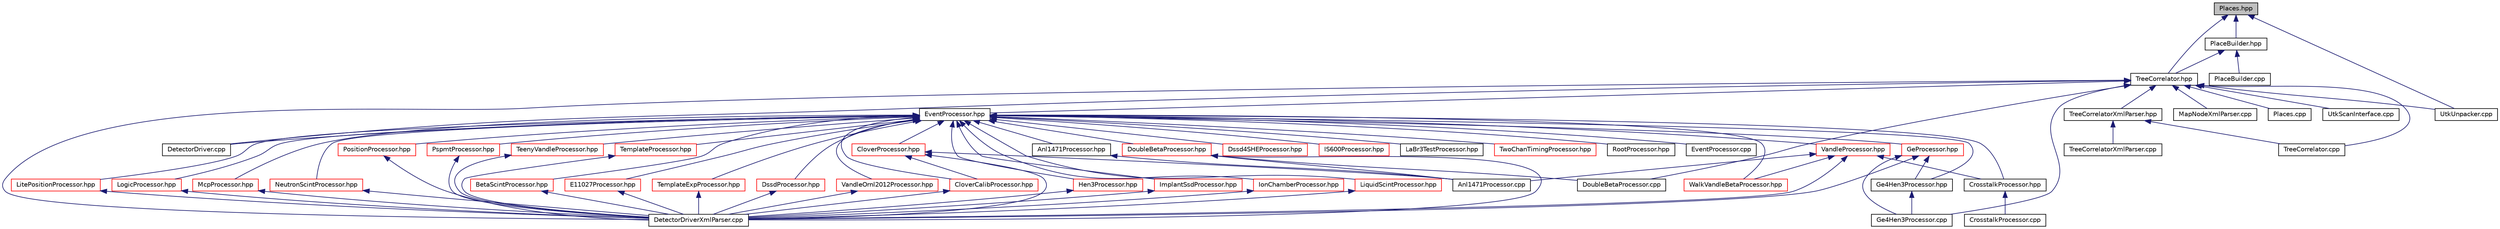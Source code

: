 digraph "Places.hpp"
{
  edge [fontname="Helvetica",fontsize="10",labelfontname="Helvetica",labelfontsize="10"];
  node [fontname="Helvetica",fontsize="10",shape=record];
  Node1 [label="Places.hpp",height=0.2,width=0.4,color="black", fillcolor="grey75", style="filled", fontcolor="black"];
  Node1 -> Node2 [dir="back",color="midnightblue",fontsize="10",style="solid",fontname="Helvetica"];
  Node2 [label="PlaceBuilder.hpp",height=0.2,width=0.4,color="black", fillcolor="white", style="filled",URL="$db/dc4/_place_builder_8hpp.html",tooltip="Defines the various places for the TreeCorrelator. "];
  Node2 -> Node3 [dir="back",color="midnightblue",fontsize="10",style="solid",fontname="Helvetica"];
  Node3 [label="TreeCorrelator.hpp",height=0.2,width=0.4,color="black", fillcolor="white", style="filled",URL="$d6/ded/_tree_correlator_8hpp.html",tooltip="A class to handle complex correlations between various processors. "];
  Node3 -> Node4 [dir="back",color="midnightblue",fontsize="10",style="solid",fontname="Helvetica"];
  Node4 [label="TreeCorrelatorXmlParser.hpp",height=0.2,width=0.4,color="black", fillcolor="white", style="filled",URL="$d2/dfd/_tree_correlator_xml_parser_8hpp.html",tooltip="Class that handles parsing the TreeCorrelator node. "];
  Node4 -> Node5 [dir="back",color="midnightblue",fontsize="10",style="solid",fontname="Helvetica"];
  Node5 [label="TreeCorrelator.cpp",height=0.2,width=0.4,color="black", fillcolor="white", style="filled",URL="$d3/d8d/_tree_correlator_8cpp.html",tooltip="A class to handle complex correlations between various processors. "];
  Node4 -> Node6 [dir="back",color="midnightblue",fontsize="10",style="solid",fontname="Helvetica"];
  Node6 [label="TreeCorrelatorXmlParser.cpp",height=0.2,width=0.4,color="black", fillcolor="white", style="filled",URL="$d5/dd1/_tree_correlator_xml_parser_8cpp.html",tooltip="Class that handles parsing the TreeCorrelator node. "];
  Node3 -> Node7 [dir="back",color="midnightblue",fontsize="10",style="solid",fontname="Helvetica"];
  Node7 [label="DetectorDriver.cpp",height=0.2,width=0.4,color="black", fillcolor="white", style="filled",URL="$d4/df5/_detector_driver_8cpp.html",tooltip="Main driver for event processing. "];
  Node3 -> Node8 [dir="back",color="midnightblue",fontsize="10",style="solid",fontname="Helvetica"];
  Node8 [label="DetectorDriverXmlParser.cpp",height=0.2,width=0.4,color="black", fillcolor="white", style="filled",URL="$dc/d67/_detector_driver_xml_parser_8cpp.html",tooltip="Class to parse the DetectorDriver node. "];
  Node3 -> Node9 [dir="back",color="midnightblue",fontsize="10",style="solid",fontname="Helvetica"];
  Node9 [label="MapNodeXmlParser.cpp",height=0.2,width=0.4,color="black", fillcolor="white", style="filled",URL="$d2/d62/_map_node_xml_parser_8cpp.html",tooltip="Class to parse the Map node in the utkscan configuration file. "];
  Node3 -> Node10 [dir="back",color="midnightblue",fontsize="10",style="solid",fontname="Helvetica"];
  Node10 [label="Places.cpp",height=0.2,width=0.4,color="black", fillcolor="white", style="filled",URL="$d4/d31/_places_8cpp.html",tooltip="Defines the various places for the TreeCorrelator. "];
  Node3 -> Node5 [dir="back",color="midnightblue",fontsize="10",style="solid",fontname="Helvetica"];
  Node3 -> Node11 [dir="back",color="midnightblue",fontsize="10",style="solid",fontname="Helvetica"];
  Node11 [label="UtkScanInterface.cpp",height=0.2,width=0.4,color="black", fillcolor="white", style="filled",URL="$d6/d72/_utk_scan_interface_8cpp.html",tooltip="Derived class handling the interface with utkscan. "];
  Node3 -> Node12 [dir="back",color="midnightblue",fontsize="10",style="solid",fontname="Helvetica"];
  Node12 [label="UtkUnpacker.cpp",height=0.2,width=0.4,color="black", fillcolor="white", style="filled",URL="$df/d40/_utk_unpacker_8cpp.html",tooltip="A child of the Unpacker class that is used to replace some of the functionality of the PixieStd..."];
  Node3 -> Node13 [dir="back",color="midnightblue",fontsize="10",style="solid",fontname="Helvetica"];
  Node13 [label="Ge4Hen3Processor.cpp",height=0.2,width=0.4,color="black", fillcolor="white", style="filled",URL="$d7/d18/_ge4_hen3_processor_8cpp.html"];
  Node3 -> Node14 [dir="back",color="midnightblue",fontsize="10",style="solid",fontname="Helvetica"];
  Node14 [label="EventProcessor.hpp",height=0.2,width=0.4,color="black", fillcolor="white", style="filled",URL="$da/dd1/_event_processor_8hpp.html",tooltip="Generic event processor. "];
  Node14 -> Node7 [dir="back",color="midnightblue",fontsize="10",style="solid",fontname="Helvetica"];
  Node14 -> Node15 [dir="back",color="midnightblue",fontsize="10",style="solid",fontname="Helvetica"];
  Node15 [label="Anl1471Processor.hpp",height=0.2,width=0.4,color="black", fillcolor="white", style="filled",URL="$da/d27/_anl1471_processor_8hpp.html",tooltip="A class to process data from ANL1471 experiment using VANDLE. "];
  Node15 -> Node16 [dir="back",color="midnightblue",fontsize="10",style="solid",fontname="Helvetica"];
  Node16 [label="Anl1471Processor.cpp",height=0.2,width=0.4,color="black", fillcolor="white", style="filled",URL="$d6/df5/_anl1471_processor_8cpp.html",tooltip="A class to process data from ANL1471 experiment using VANDLE. "];
  Node14 -> Node17 [dir="back",color="midnightblue",fontsize="10",style="solid",fontname="Helvetica"];
  Node17 [label="CrosstalkProcessor.hpp",height=0.2,width=0.4,color="black", fillcolor="white", style="filled",URL="$dc/d3f/_crosstalk_processor_8hpp.html",tooltip="A Crosstalk class to be used to build others. "];
  Node17 -> Node18 [dir="back",color="midnightblue",fontsize="10",style="solid",fontname="Helvetica"];
  Node18 [label="CrosstalkProcessor.cpp",height=0.2,width=0.4,color="black", fillcolor="white", style="filled",URL="$d9/d45/_crosstalk_processor_8cpp.html",tooltip="A Template processor class that can be used to build your own. "];
  Node14 -> Node19 [dir="back",color="midnightblue",fontsize="10",style="solid",fontname="Helvetica"];
  Node19 [label="Dssd4SHEProcessor.hpp",height=0.2,width=0.4,color="red", fillcolor="white", style="filled",URL="$d0/d02/_dssd4_s_h_e_processor_8hpp.html"];
  Node14 -> Node20 [dir="back",color="midnightblue",fontsize="10",style="solid",fontname="Helvetica"];
  Node20 [label="E11027Processor.hpp",height=0.2,width=0.4,color="red", fillcolor="white", style="filled",URL="$d7/d0a/_e11027_processor_8hpp.html",tooltip="Class that handles outputting MONA-LISA-SWEEPER timestamps from the E11027 experiment conducted at NS..."];
  Node20 -> Node8 [dir="back",color="midnightblue",fontsize="10",style="solid",fontname="Helvetica"];
  Node14 -> Node21 [dir="back",color="midnightblue",fontsize="10",style="solid",fontname="Helvetica"];
  Node21 [label="Ge4Hen3Processor.hpp",height=0.2,width=0.4,color="black", fillcolor="white", style="filled",URL="$d8/d6d/_ge4_hen3_processor_8hpp.html"];
  Node21 -> Node13 [dir="back",color="midnightblue",fontsize="10",style="solid",fontname="Helvetica"];
  Node14 -> Node22 [dir="back",color="midnightblue",fontsize="10",style="solid",fontname="Helvetica"];
  Node22 [label="IS600Processor.hpp",height=0.2,width=0.4,color="red", fillcolor="white", style="filled",URL="$d6/d40/_i_s600_processor_8hpp.html",tooltip="A class to process data from ISOLDE 599 and 600 experiments using VANDLE. "];
  Node14 -> Node23 [dir="back",color="midnightblue",fontsize="10",style="solid",fontname="Helvetica"];
  Node23 [label="LaBr3TestProcessor.hpp",height=0.2,width=0.4,color="black", fillcolor="white", style="filled",URL="$da/da1/_la_br3_test_processor_8hpp.html",tooltip="A Labr3Test class to be used to build others. "];
  Node14 -> Node24 [dir="back",color="midnightblue",fontsize="10",style="solid",fontname="Helvetica"];
  Node24 [label="TemplateExpProcessor.hpp",height=0.2,width=0.4,color="red", fillcolor="white", style="filled",URL="$df/d0b/_template_exp_processor_8hpp.html",tooltip="Example class for experiment specific setups. "];
  Node24 -> Node8 [dir="back",color="midnightblue",fontsize="10",style="solid",fontname="Helvetica"];
  Node14 -> Node25 [dir="back",color="midnightblue",fontsize="10",style="solid",fontname="Helvetica"];
  Node25 [label="TwoChanTimingProcessor.hpp",height=0.2,width=0.4,color="red", fillcolor="white", style="filled",URL="$d5/d5a/_two_chan_timing_processor_8hpp.html",tooltip="Class to perform simple two channel timing experiments. "];
  Node14 -> Node26 [dir="back",color="midnightblue",fontsize="10",style="solid",fontname="Helvetica"];
  Node26 [label="VandleOrnl2012Processor.hpp",height=0.2,width=0.4,color="red", fillcolor="white", style="filled",URL="$d7/de9/_vandle_ornl2012_processor_8hpp.html",tooltip="A class to process data from the LeRIBSS 2012 campaign. "];
  Node26 -> Node8 [dir="back",color="midnightblue",fontsize="10",style="solid",fontname="Helvetica"];
  Node14 -> Node27 [dir="back",color="midnightblue",fontsize="10",style="solid",fontname="Helvetica"];
  Node27 [label="WalkVandleBetaProcessor.hpp",height=0.2,width=0.4,color="red", fillcolor="white", style="filled",URL="$dd/dc1/_walk_vandle_beta_processor_8hpp.html",tooltip="A class to determine the walk between Vandle and the LeRIBSS betas. "];
  Node14 -> Node28 [dir="back",color="midnightblue",fontsize="10",style="solid",fontname="Helvetica"];
  Node28 [label="BetaScintProcessor.hpp",height=0.2,width=0.4,color="red", fillcolor="white", style="filled",URL="$d4/d2a/_beta_scint_processor_8hpp.html"];
  Node28 -> Node8 [dir="back",color="midnightblue",fontsize="10",style="solid",fontname="Helvetica"];
  Node14 -> Node29 [dir="back",color="midnightblue",fontsize="10",style="solid",fontname="Helvetica"];
  Node29 [label="CloverCalibProcessor.hpp",height=0.2,width=0.4,color="red", fillcolor="white", style="filled",URL="$de/d51/_clover_calib_processor_8hpp.html",tooltip="Processor for germanium detectors - calibration. "];
  Node29 -> Node8 [dir="back",color="midnightblue",fontsize="10",style="solid",fontname="Helvetica"];
  Node14 -> Node30 [dir="back",color="midnightblue",fontsize="10",style="solid",fontname="Helvetica"];
  Node30 [label="CloverProcessor.hpp",height=0.2,width=0.4,color="red", fillcolor="white", style="filled",URL="$d0/de3/_clover_processor_8hpp.html",tooltip="Processor for Clovers. "];
  Node30 -> Node8 [dir="back",color="midnightblue",fontsize="10",style="solid",fontname="Helvetica"];
  Node30 -> Node16 [dir="back",color="midnightblue",fontsize="10",style="solid",fontname="Helvetica"];
  Node30 -> Node29 [dir="back",color="midnightblue",fontsize="10",style="solid",fontname="Helvetica"];
  Node14 -> Node31 [dir="back",color="midnightblue",fontsize="10",style="solid",fontname="Helvetica"];
  Node31 [label="DoubleBetaProcessor.hpp",height=0.2,width=0.4,color="red", fillcolor="white", style="filled",URL="$d7/da5/_double_beta_processor_8hpp.html",tooltip="A Template class to be used to build others. "];
  Node31 -> Node8 [dir="back",color="midnightblue",fontsize="10",style="solid",fontname="Helvetica"];
  Node31 -> Node16 [dir="back",color="midnightblue",fontsize="10",style="solid",fontname="Helvetica"];
  Node31 -> Node32 [dir="back",color="midnightblue",fontsize="10",style="solid",fontname="Helvetica"];
  Node32 [label="DoubleBetaProcessor.cpp",height=0.2,width=0.4,color="black", fillcolor="white", style="filled",URL="$d6/d1f/_double_beta_processor_8cpp.html",tooltip="A DoubleBeta processor class that can be used to analyze double beta detectors. "];
  Node14 -> Node33 [dir="back",color="midnightblue",fontsize="10",style="solid",fontname="Helvetica"];
  Node33 [label="DssdProcessor.hpp",height=0.2,width=0.4,color="red", fillcolor="white", style="filled",URL="$d6/d2c/_dssd_processor_8hpp.html",tooltip="Header file for DSSD analysis. "];
  Node33 -> Node8 [dir="back",color="midnightblue",fontsize="10",style="solid",fontname="Helvetica"];
  Node14 -> Node34 [dir="back",color="midnightblue",fontsize="10",style="solid",fontname="Helvetica"];
  Node34 [label="GeProcessor.hpp",height=0.2,width=0.4,color="red", fillcolor="white", style="filled",URL="$d5/d18/_ge_processor_8hpp.html",tooltip="Processor for germanium detectors. "];
  Node34 -> Node8 [dir="back",color="midnightblue",fontsize="10",style="solid",fontname="Helvetica"];
  Node34 -> Node21 [dir="back",color="midnightblue",fontsize="10",style="solid",fontname="Helvetica"];
  Node34 -> Node13 [dir="back",color="midnightblue",fontsize="10",style="solid",fontname="Helvetica"];
  Node14 -> Node35 [dir="back",color="midnightblue",fontsize="10",style="solid",fontname="Helvetica"];
  Node35 [label="Hen3Processor.hpp",height=0.2,width=0.4,color="red", fillcolor="white", style="filled",URL="$d5/d84/_hen3_processor_8hpp.html"];
  Node35 -> Node8 [dir="back",color="midnightblue",fontsize="10",style="solid",fontname="Helvetica"];
  Node14 -> Node36 [dir="back",color="midnightblue",fontsize="10",style="solid",fontname="Helvetica"];
  Node36 [label="ImplantSsdProcessor.hpp",height=0.2,width=0.4,color="red", fillcolor="white", style="filled",URL="$d7/d7f/_implant_ssd_processor_8hpp.html",tooltip="Header file for an SSD detector for implantation and correlation. "];
  Node36 -> Node8 [dir="back",color="midnightblue",fontsize="10",style="solid",fontname="Helvetica"];
  Node14 -> Node37 [dir="back",color="midnightblue",fontsize="10",style="solid",fontname="Helvetica"];
  Node37 [label="IonChamberProcessor.hpp",height=0.2,width=0.4,color="red", fillcolor="white", style="filled",URL="$d1/dd9/_ion_chamber_processor_8hpp.html",tooltip="Processor for ion chamber. "];
  Node37 -> Node8 [dir="back",color="midnightblue",fontsize="10",style="solid",fontname="Helvetica"];
  Node14 -> Node38 [dir="back",color="midnightblue",fontsize="10",style="solid",fontname="Helvetica"];
  Node38 [label="LiquidScintProcessor.hpp",height=0.2,width=0.4,color="red", fillcolor="white", style="filled",URL="$d9/d56/_liquid_scint_processor_8hpp.html"];
  Node38 -> Node8 [dir="back",color="midnightblue",fontsize="10",style="solid",fontname="Helvetica"];
  Node14 -> Node39 [dir="back",color="midnightblue",fontsize="10",style="solid",fontname="Helvetica"];
  Node39 [label="LitePositionProcessor.hpp",height=0.2,width=0.4,color="red", fillcolor="white", style="filled",URL="$d4/dbd/_lite_position_processor_8hpp.html",tooltip="Handle QDCs for the position sensitive detector, a minimal number of spectra are created. "];
  Node39 -> Node8 [dir="back",color="midnightblue",fontsize="10",style="solid",fontname="Helvetica"];
  Node14 -> Node40 [dir="back",color="midnightblue",fontsize="10",style="solid",fontname="Helvetica"];
  Node40 [label="LogicProcessor.hpp",height=0.2,width=0.4,color="red", fillcolor="white", style="filled",URL="$dc/d7e/_logic_processor_8hpp.html",tooltip="Class to handle logic signals derived originally from MTC processor. "];
  Node40 -> Node8 [dir="back",color="midnightblue",fontsize="10",style="solid",fontname="Helvetica"];
  Node14 -> Node41 [dir="back",color="midnightblue",fontsize="10",style="solid",fontname="Helvetica"];
  Node41 [label="McpProcessor.hpp",height=0.2,width=0.4,color="red", fillcolor="white", style="filled",URL="$d6/dcb/_mcp_processor_8hpp.html",tooltip="Class for handling position-sensitive mcp signals. "];
  Node41 -> Node8 [dir="back",color="midnightblue",fontsize="10",style="solid",fontname="Helvetica"];
  Node14 -> Node42 [dir="back",color="midnightblue",fontsize="10",style="solid",fontname="Helvetica"];
  Node42 [label="NeutronScintProcessor.hpp",height=0.2,width=0.4,color="red", fillcolor="white", style="filled",URL="$d6/d17/_neutron_scint_processor_8hpp.html"];
  Node42 -> Node8 [dir="back",color="midnightblue",fontsize="10",style="solid",fontname="Helvetica"];
  Node14 -> Node43 [dir="back",color="midnightblue",fontsize="10",style="solid",fontname="Helvetica"];
  Node43 [label="PositionProcessor.hpp",height=0.2,width=0.4,color="red", fillcolor="white", style="filled",URL="$d7/da0/_position_processor_8hpp.html",tooltip="Handle QDCs for the position sensitive detector. "];
  Node43 -> Node8 [dir="back",color="midnightblue",fontsize="10",style="solid",fontname="Helvetica"];
  Node14 -> Node44 [dir="back",color="midnightblue",fontsize="10",style="solid",fontname="Helvetica"];
  Node44 [label="PspmtProcessor.hpp",height=0.2,width=0.4,color="red", fillcolor="white", style="filled",URL="$d7/d20/_pspmt_processor_8hpp.html",tooltip="A processor to handle pixelated PMTs. "];
  Node44 -> Node8 [dir="back",color="midnightblue",fontsize="10",style="solid",fontname="Helvetica"];
  Node14 -> Node45 [dir="back",color="midnightblue",fontsize="10",style="solid",fontname="Helvetica"];
  Node45 [label="RootProcessor.hpp",height=0.2,width=0.4,color="black", fillcolor="white", style="filled",URL="$d2/d8a/_root_processor_8hpp.html",tooltip="Processor to dump data from events into a root tree. "];
  Node14 -> Node46 [dir="back",color="midnightblue",fontsize="10",style="solid",fontname="Helvetica"];
  Node46 [label="TeenyVandleProcessor.hpp",height=0.2,width=0.4,color="red", fillcolor="white", style="filled",URL="$d8/d58/_teeny_vandle_processor_8hpp.html",tooltip="A Template class to be used to build others. "];
  Node46 -> Node8 [dir="back",color="midnightblue",fontsize="10",style="solid",fontname="Helvetica"];
  Node14 -> Node47 [dir="back",color="midnightblue",fontsize="10",style="solid",fontname="Helvetica"];
  Node47 [label="TemplateProcessor.hpp",height=0.2,width=0.4,color="red", fillcolor="white", style="filled",URL="$d9/dbf/_template_processor_8hpp.html",tooltip="A Template class to be used to build others. "];
  Node47 -> Node8 [dir="back",color="midnightblue",fontsize="10",style="solid",fontname="Helvetica"];
  Node14 -> Node48 [dir="back",color="midnightblue",fontsize="10",style="solid",fontname="Helvetica"];
  Node48 [label="VandleProcessor.hpp",height=0.2,width=0.4,color="red", fillcolor="white", style="filled",URL="$d0/de2/_vandle_processor_8hpp.html",tooltip="A class to handle VANDLE bars Processes information from the VANDLE Bars, allows for beta-gamma-neutr..."];
  Node48 -> Node8 [dir="back",color="midnightblue",fontsize="10",style="solid",fontname="Helvetica"];
  Node48 -> Node17 [dir="back",color="midnightblue",fontsize="10",style="solid",fontname="Helvetica"];
  Node48 -> Node27 [dir="back",color="midnightblue",fontsize="10",style="solid",fontname="Helvetica"];
  Node48 -> Node16 [dir="back",color="midnightblue",fontsize="10",style="solid",fontname="Helvetica"];
  Node14 -> Node49 [dir="back",color="midnightblue",fontsize="10",style="solid",fontname="Helvetica"];
  Node49 [label="EventProcessor.cpp",height=0.2,width=0.4,color="black", fillcolor="white", style="filled",URL="$d2/de4/_event_processor_8cpp.html",tooltip="Implementation of a generic event processor. "];
  Node3 -> Node32 [dir="back",color="midnightblue",fontsize="10",style="solid",fontname="Helvetica"];
  Node2 -> Node50 [dir="back",color="midnightblue",fontsize="10",style="solid",fontname="Helvetica"];
  Node50 [label="PlaceBuilder.cpp",height=0.2,width=0.4,color="black", fillcolor="white", style="filled",URL="$d7/db3/_place_builder_8cpp.html",tooltip="Defines the various places for the TreeCorrelator. "];
  Node1 -> Node3 [dir="back",color="midnightblue",fontsize="10",style="solid",fontname="Helvetica"];
  Node1 -> Node12 [dir="back",color="midnightblue",fontsize="10",style="solid",fontname="Helvetica"];
}
